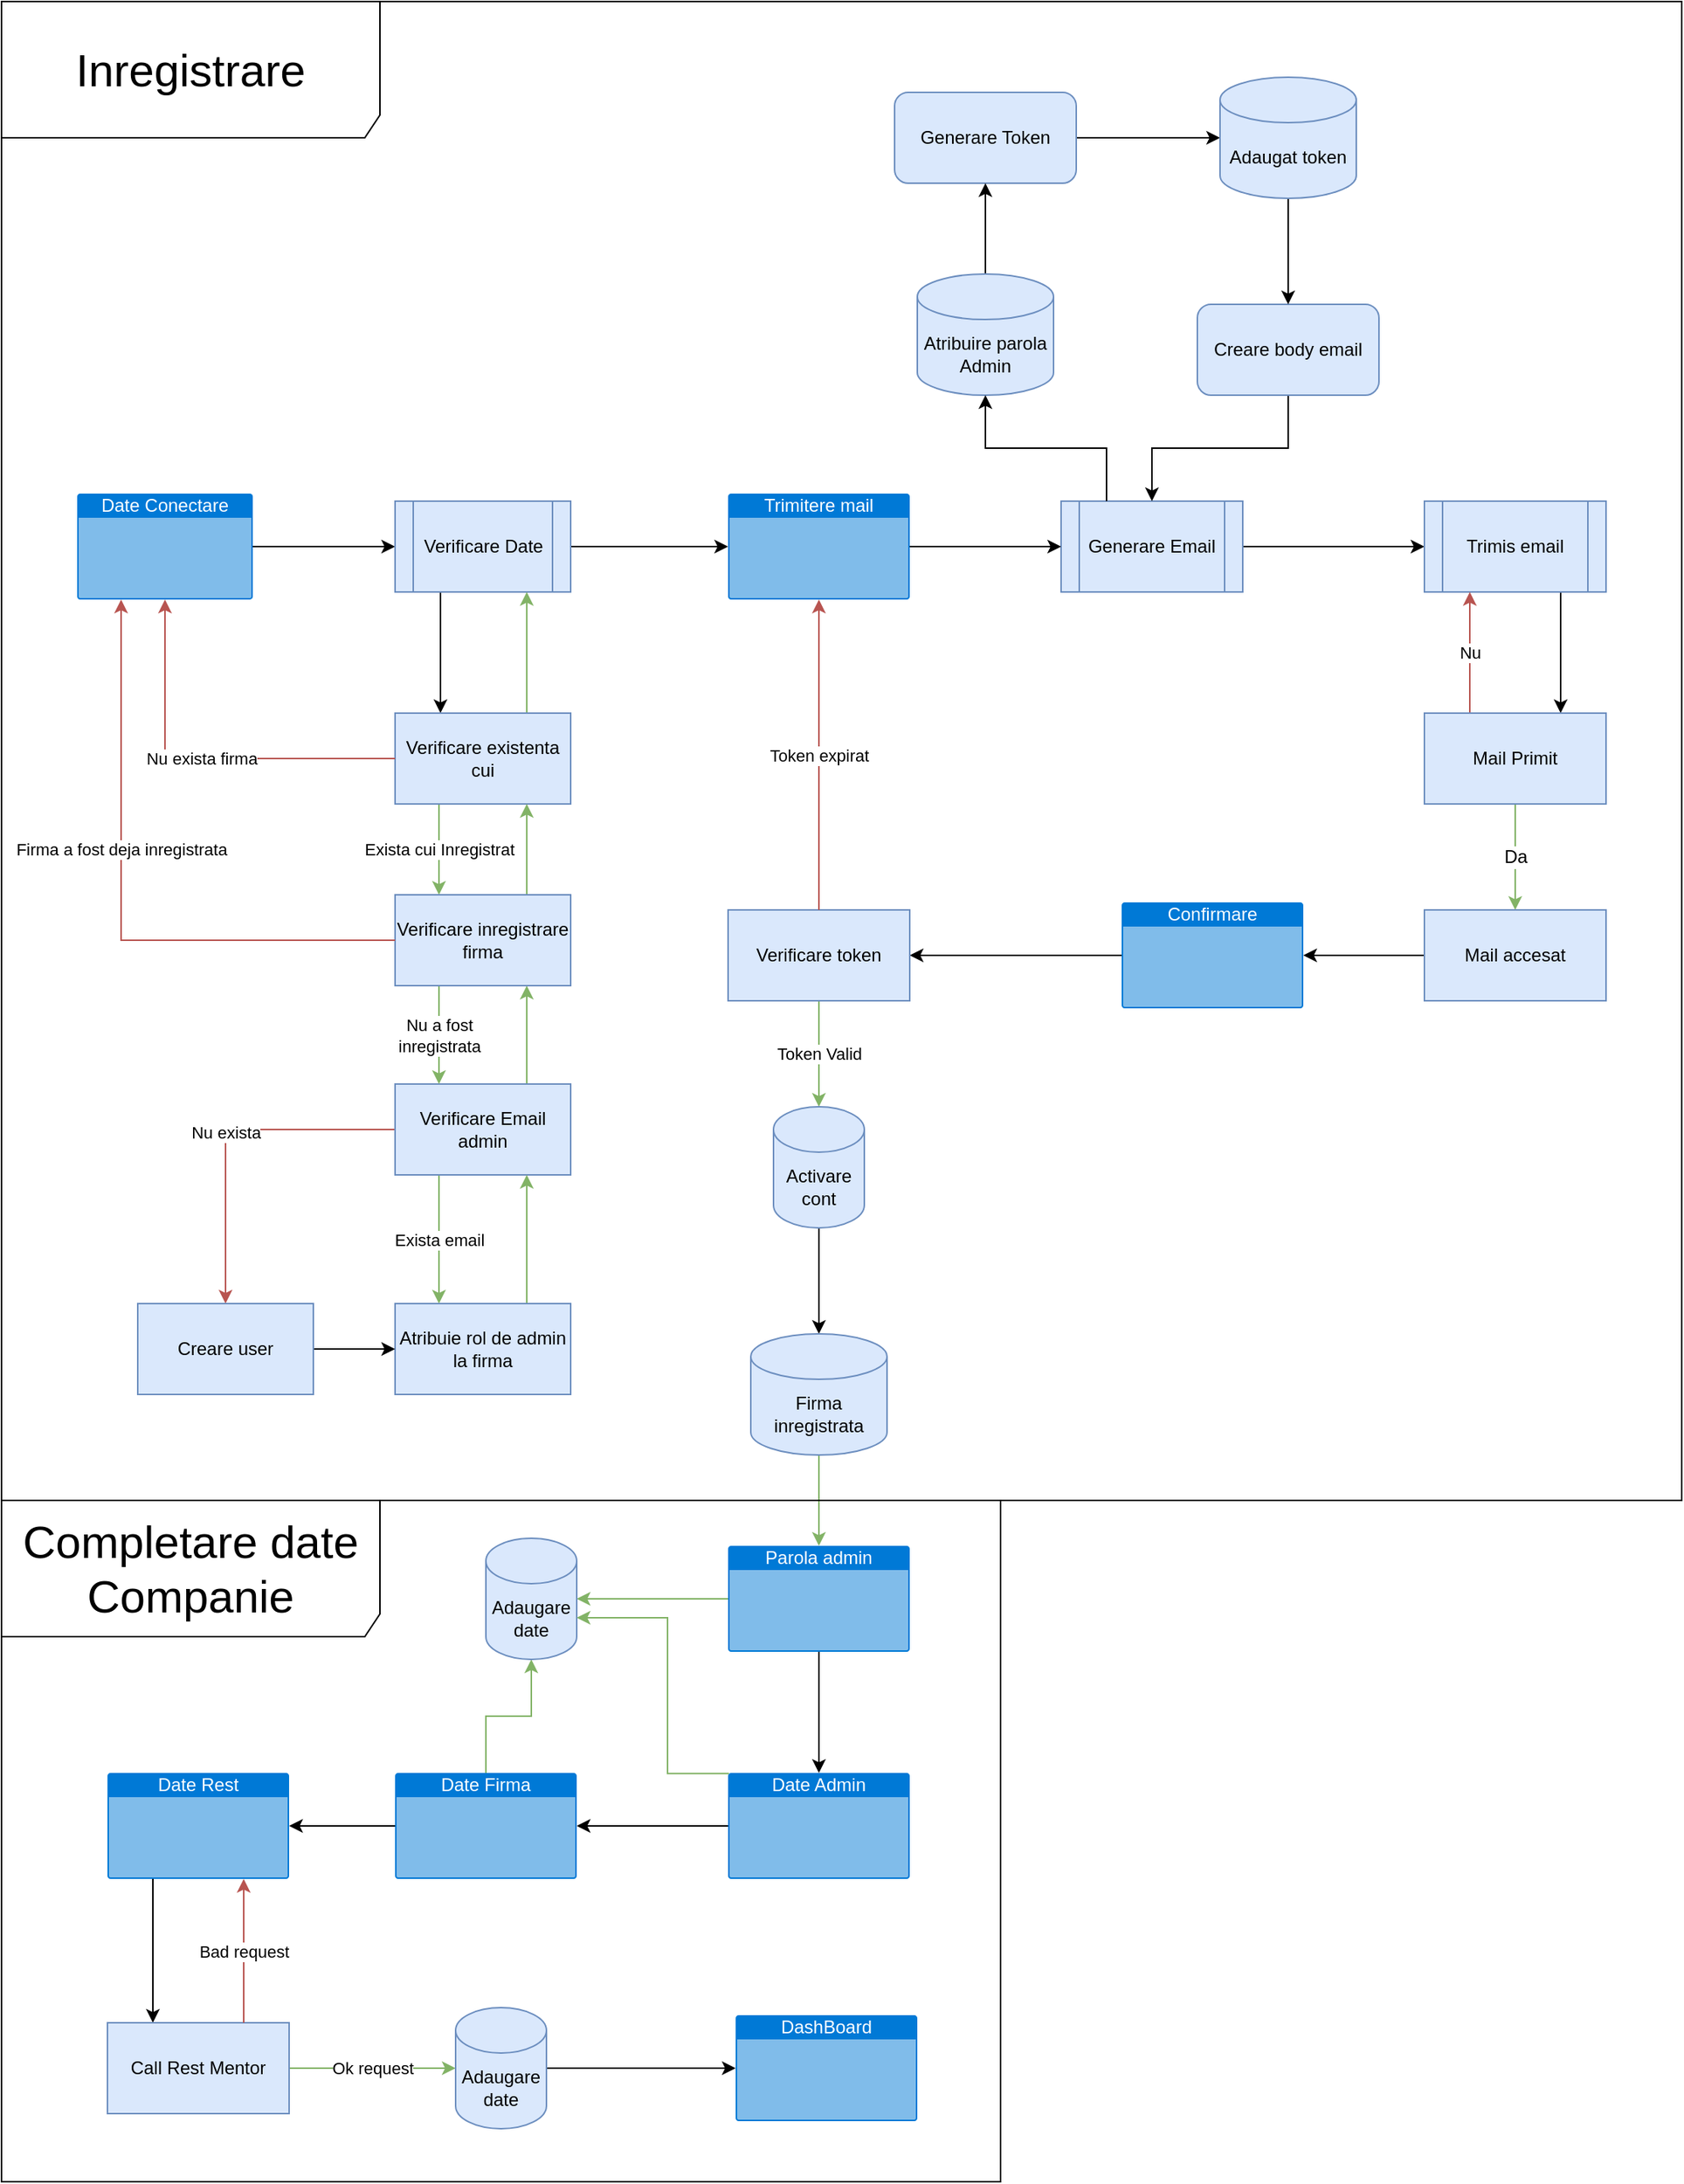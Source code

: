<mxfile version="22.1.4" type="github">
  <diagram name="Pagină-1" id="4xMoVaFx2DnquvAbO4xz">
    <mxGraphModel dx="2853" dy="1795" grid="1" gridSize="10" guides="1" tooltips="1" connect="1" arrows="1" fold="1" page="1" pageScale="1" pageWidth="1920" pageHeight="1200" math="0" shadow="0">
      <root>
        <mxCell id="0" />
        <mxCell id="1" parent="0" />
        <mxCell id="nUgjpErT9T5JklCMchZT-59" value="" style="edgeStyle=orthogonalEdgeStyle;rounded=0;orthogonalLoop=1;jettySize=auto;html=1;fontFamily=Helvetica;fontSize=12;fontColor=default;" parent="1" source="nUgjpErT9T5JklCMchZT-44" target="nUgjpErT9T5JklCMchZT-58" edge="1">
          <mxGeometry relative="1" as="geometry" />
        </mxCell>
        <mxCell id="nUgjpErT9T5JklCMchZT-44" value="Generare Email" style="shape=process;whiteSpace=wrap;html=1;backgroundOutline=1;rounded=0;strokeColor=#6c8ebf;align=center;verticalAlign=middle;fontFamily=Helvetica;fontSize=12;fontColor=default;fillColor=#dae8fc;" parent="1" vertex="1">
          <mxGeometry x="480" y="240" width="120" height="60" as="geometry" />
        </mxCell>
        <mxCell id="LQzyUKZl5z_uOltu3v29-99" value="" style="edgeStyle=orthogonalEdgeStyle;rounded=0;orthogonalLoop=1;jettySize=auto;html=1;" edge="1" parent="1" source="nUgjpErT9T5JklCMchZT-47" target="LQzyUKZl5z_uOltu3v29-68">
          <mxGeometry relative="1" as="geometry" />
        </mxCell>
        <mxCell id="nUgjpErT9T5JklCMchZT-47" value="Generare Token" style="rounded=1;whiteSpace=wrap;html=1;strokeColor=#6c8ebf;align=center;verticalAlign=middle;fontFamily=Helvetica;fontSize=12;fontColor=default;fillColor=#dae8fc;" parent="1" vertex="1">
          <mxGeometry x="370" y="-30" width="120" height="60" as="geometry" />
        </mxCell>
        <mxCell id="LQzyUKZl5z_uOltu3v29-103" value="" style="edgeStyle=orthogonalEdgeStyle;rounded=0;orthogonalLoop=1;jettySize=auto;html=1;" edge="1" parent="1" source="nUgjpErT9T5JklCMchZT-54" target="nUgjpErT9T5JklCMchZT-44">
          <mxGeometry relative="1" as="geometry" />
        </mxCell>
        <mxCell id="nUgjpErT9T5JklCMchZT-54" value="Creare body email" style="rounded=1;whiteSpace=wrap;html=1;strokeColor=#6c8ebf;align=center;verticalAlign=middle;fontFamily=Helvetica;fontSize=12;fontColor=default;fillColor=#dae8fc;" parent="1" vertex="1">
          <mxGeometry x="570" y="110" width="120" height="60" as="geometry" />
        </mxCell>
        <mxCell id="LQzyUKZl5z_uOltu3v29-106" style="edgeStyle=orthogonalEdgeStyle;rounded=0;orthogonalLoop=1;jettySize=auto;html=1;exitX=0.75;exitY=1;exitDx=0;exitDy=0;entryX=0.75;entryY=0;entryDx=0;entryDy=0;" edge="1" parent="1" source="nUgjpErT9T5JklCMchZT-58" target="nUgjpErT9T5JklCMchZT-61">
          <mxGeometry relative="1" as="geometry" />
        </mxCell>
        <mxCell id="nUgjpErT9T5JklCMchZT-58" value="Trimis email" style="shape=process;whiteSpace=wrap;html=1;backgroundOutline=1;rounded=0;strokeColor=#6c8ebf;align=center;verticalAlign=middle;fontFamily=Helvetica;fontSize=12;fontColor=default;fillColor=#dae8fc;" parent="1" vertex="1">
          <mxGeometry x="720" y="240" width="120" height="60" as="geometry" />
        </mxCell>
        <mxCell id="nUgjpErT9T5JklCMchZT-67" value="Da" style="edgeStyle=orthogonalEdgeStyle;rounded=0;orthogonalLoop=1;jettySize=auto;html=1;fontFamily=Helvetica;fontSize=12;fontColor=default;fillColor=#d5e8d4;strokeColor=#82b366;" parent="1" source="nUgjpErT9T5JklCMchZT-61" target="nUgjpErT9T5JklCMchZT-66" edge="1">
          <mxGeometry relative="1" as="geometry" />
        </mxCell>
        <mxCell id="LQzyUKZl5z_uOltu3v29-107" value="Nu" style="edgeStyle=orthogonalEdgeStyle;rounded=0;orthogonalLoop=1;jettySize=auto;html=1;exitX=0.25;exitY=0;exitDx=0;exitDy=0;entryX=0.25;entryY=1;entryDx=0;entryDy=0;fillColor=#f8cecc;strokeColor=#b85450;" edge="1" parent="1" source="nUgjpErT9T5JklCMchZT-61" target="nUgjpErT9T5JklCMchZT-58">
          <mxGeometry relative="1" as="geometry" />
        </mxCell>
        <mxCell id="nUgjpErT9T5JklCMchZT-61" value="Mail Primit" style="whiteSpace=wrap;html=1;fillColor=#dae8fc;strokeColor=#6c8ebf;rounded=0;" parent="1" vertex="1">
          <mxGeometry x="720" y="380" width="120" height="60" as="geometry" />
        </mxCell>
        <mxCell id="nUgjpErT9T5JklCMchZT-69" value="" style="edgeStyle=orthogonalEdgeStyle;rounded=0;orthogonalLoop=1;jettySize=auto;html=1;fontFamily=Helvetica;fontSize=12;fontColor=default;" parent="1" source="nUgjpErT9T5JklCMchZT-66" target="nUgjpErT9T5JklCMchZT-68" edge="1">
          <mxGeometry relative="1" as="geometry" />
        </mxCell>
        <mxCell id="nUgjpErT9T5JklCMchZT-66" value="Mail accesat" style="whiteSpace=wrap;html=1;fillColor=#dae8fc;strokeColor=#6c8ebf;rounded=0;" parent="1" vertex="1">
          <mxGeometry x="720" y="510" width="120" height="60" as="geometry" />
        </mxCell>
        <mxCell id="LQzyUKZl5z_uOltu3v29-7" value="" style="edgeStyle=orthogonalEdgeStyle;rounded=0;orthogonalLoop=1;jettySize=auto;html=1;" edge="1" parent="1" source="nUgjpErT9T5JklCMchZT-68" target="LQzyUKZl5z_uOltu3v29-6">
          <mxGeometry relative="1" as="geometry" />
        </mxCell>
        <mxCell id="nUgjpErT9T5JklCMchZT-68" value="Confirmare" style="html=1;whiteSpace=wrap;strokeColor=none;fillColor=#0079D6;labelPosition=center;verticalLabelPosition=middle;verticalAlign=top;align=center;fontSize=12;outlineConnect=0;spacingTop=-6;fontColor=#FFFFFF;sketch=0;shape=mxgraph.sitemap.page;rounded=0;fontFamily=Helvetica;" parent="1" vertex="1">
          <mxGeometry x="520" y="505" width="120" height="70" as="geometry" />
        </mxCell>
        <mxCell id="LQzyUKZl5z_uOltu3v29-36" value="Token Valid" style="edgeStyle=orthogonalEdgeStyle;rounded=0;orthogonalLoop=1;jettySize=auto;html=1;fillColor=#d5e8d4;strokeColor=#82b366;" edge="1" parent="1" source="LQzyUKZl5z_uOltu3v29-6" target="LQzyUKZl5z_uOltu3v29-35">
          <mxGeometry relative="1" as="geometry" />
        </mxCell>
        <mxCell id="LQzyUKZl5z_uOltu3v29-6" value="Verificare token" style="whiteSpace=wrap;html=1;fillColor=#dae8fc;strokeColor=#6c8ebf;rounded=0;" vertex="1" parent="1">
          <mxGeometry x="260" y="510" width="120" height="60" as="geometry" />
        </mxCell>
        <mxCell id="LQzyUKZl5z_uOltu3v29-21" value="" style="edgeStyle=orthogonalEdgeStyle;rounded=0;orthogonalLoop=1;jettySize=auto;html=1;" edge="1" parent="1" source="LQzyUKZl5z_uOltu3v29-12" target="LQzyUKZl5z_uOltu3v29-20">
          <mxGeometry relative="1" as="geometry" />
        </mxCell>
        <mxCell id="LQzyUKZl5z_uOltu3v29-113" value="" style="edgeStyle=orthogonalEdgeStyle;rounded=0;orthogonalLoop=1;jettySize=auto;html=1;fillColor=#d5e8d4;strokeColor=#82b366;" edge="1" parent="1" source="LQzyUKZl5z_uOltu3v29-12" target="LQzyUKZl5z_uOltu3v29-112">
          <mxGeometry relative="1" as="geometry" />
        </mxCell>
        <mxCell id="LQzyUKZl5z_uOltu3v29-12" value="Parola admin" style="html=1;whiteSpace=wrap;strokeColor=none;fillColor=#0079D6;labelPosition=center;verticalLabelPosition=middle;verticalAlign=top;align=center;fontSize=12;outlineConnect=0;spacingTop=-6;fontColor=#FFFFFF;sketch=0;shape=mxgraph.sitemap.page;rounded=0;fontFamily=Helvetica;" vertex="1" parent="1">
          <mxGeometry x="260" y="930" width="120" height="70" as="geometry" />
        </mxCell>
        <mxCell id="LQzyUKZl5z_uOltu3v29-23" value="" style="edgeStyle=orthogonalEdgeStyle;rounded=0;orthogonalLoop=1;jettySize=auto;html=1;" edge="1" parent="1" source="LQzyUKZl5z_uOltu3v29-20" target="LQzyUKZl5z_uOltu3v29-22">
          <mxGeometry relative="1" as="geometry" />
        </mxCell>
        <mxCell id="LQzyUKZl5z_uOltu3v29-20" value="Date Admin" style="html=1;whiteSpace=wrap;strokeColor=none;fillColor=#0079D6;labelPosition=center;verticalLabelPosition=middle;verticalAlign=top;align=center;fontSize=12;outlineConnect=0;spacingTop=-6;fontColor=#FFFFFF;sketch=0;shape=mxgraph.sitemap.page;rounded=0;fontFamily=Helvetica;" vertex="1" parent="1">
          <mxGeometry x="260" y="1080" width="120" height="70" as="geometry" />
        </mxCell>
        <mxCell id="LQzyUKZl5z_uOltu3v29-25" value="" style="edgeStyle=orthogonalEdgeStyle;rounded=0;orthogonalLoop=1;jettySize=auto;html=1;" edge="1" parent="1" source="LQzyUKZl5z_uOltu3v29-22" target="LQzyUKZl5z_uOltu3v29-24">
          <mxGeometry relative="1" as="geometry" />
        </mxCell>
        <mxCell id="LQzyUKZl5z_uOltu3v29-116" value="" style="edgeStyle=orthogonalEdgeStyle;rounded=0;orthogonalLoop=1;jettySize=auto;html=1;fillColor=#d5e8d4;strokeColor=#82b366;" edge="1" parent="1" source="LQzyUKZl5z_uOltu3v29-22" target="LQzyUKZl5z_uOltu3v29-112">
          <mxGeometry relative="1" as="geometry" />
        </mxCell>
        <mxCell id="LQzyUKZl5z_uOltu3v29-22" value="Date Firma" style="html=1;whiteSpace=wrap;strokeColor=none;fillColor=#0079D6;labelPosition=center;verticalLabelPosition=middle;verticalAlign=top;align=center;fontSize=12;outlineConnect=0;spacingTop=-6;fontColor=#FFFFFF;sketch=0;shape=mxgraph.sitemap.page;rounded=0;fontFamily=Helvetica;" vertex="1" parent="1">
          <mxGeometry x="40" y="1080" width="120" height="70" as="geometry" />
        </mxCell>
        <mxCell id="LQzyUKZl5z_uOltu3v29-108" style="edgeStyle=orthogonalEdgeStyle;rounded=0;orthogonalLoop=1;jettySize=auto;html=1;exitX=0.25;exitY=1;exitDx=0;exitDy=0;exitPerimeter=0;entryX=0.25;entryY=0;entryDx=0;entryDy=0;" edge="1" parent="1" source="LQzyUKZl5z_uOltu3v29-24" target="LQzyUKZl5z_uOltu3v29-28">
          <mxGeometry relative="1" as="geometry" />
        </mxCell>
        <mxCell id="LQzyUKZl5z_uOltu3v29-24" value="Date Rest&lt;br&gt;" style="html=1;whiteSpace=wrap;strokeColor=none;fillColor=#0079D6;labelPosition=center;verticalLabelPosition=middle;verticalAlign=top;align=center;fontSize=12;outlineConnect=0;spacingTop=-6;fontColor=#FFFFFF;sketch=0;shape=mxgraph.sitemap.page;rounded=0;fontFamily=Helvetica;" vertex="1" parent="1">
          <mxGeometry x="-150" y="1080" width="120" height="70" as="geometry" />
        </mxCell>
        <mxCell id="LQzyUKZl5z_uOltu3v29-33" value="Ok request" style="edgeStyle=orthogonalEdgeStyle;rounded=0;orthogonalLoop=1;jettySize=auto;html=1;fillColor=#d5e8d4;strokeColor=#82b366;entryX=0;entryY=0.5;entryDx=0;entryDy=0;entryPerimeter=0;" edge="1" parent="1" source="LQzyUKZl5z_uOltu3v29-28" target="LQzyUKZl5z_uOltu3v29-117">
          <mxGeometry relative="1" as="geometry" />
        </mxCell>
        <mxCell id="LQzyUKZl5z_uOltu3v29-28" value="Call Rest Mentor" style="whiteSpace=wrap;html=1;fillColor=#dae8fc;strokeColor=#6c8ebf;rounded=0;glass=0;shadow=0;" vertex="1" parent="1">
          <mxGeometry x="-150" y="1245" width="120" height="60" as="geometry" />
        </mxCell>
        <mxCell id="LQzyUKZl5z_uOltu3v29-32" value="DashBoard" style="html=1;whiteSpace=wrap;strokeColor=none;fillColor=#0079D6;labelPosition=center;verticalLabelPosition=middle;verticalAlign=top;align=center;fontSize=12;outlineConnect=0;spacingTop=-6;fontColor=#FFFFFF;sketch=0;shape=mxgraph.sitemap.page;rounded=0;fontFamily=Helvetica;" vertex="1" parent="1">
          <mxGeometry x="265" y="1240" width="120" height="70" as="geometry" />
        </mxCell>
        <mxCell id="LQzyUKZl5z_uOltu3v29-92" value="" style="edgeStyle=orthogonalEdgeStyle;rounded=0;orthogonalLoop=1;jettySize=auto;html=1;" edge="1" parent="1" source="LQzyUKZl5z_uOltu3v29-35" target="LQzyUKZl5z_uOltu3v29-91">
          <mxGeometry relative="1" as="geometry" />
        </mxCell>
        <mxCell id="LQzyUKZl5z_uOltu3v29-35" value="Activare cont" style="shape=cylinder3;whiteSpace=wrap;html=1;boundedLbl=1;backgroundOutline=1;size=15;fillColor=#dae8fc;strokeColor=#6c8ebf;" vertex="1" parent="1">
          <mxGeometry x="290" y="640" width="60" height="80" as="geometry" />
        </mxCell>
        <mxCell id="LQzyUKZl5z_uOltu3v29-38" value="&lt;font style=&quot;font-size: 30px;&quot;&gt;Inregistrare&lt;/font&gt;" style="shape=umlFrame;whiteSpace=wrap;html=1;pointerEvents=0;width=250;height=90;" vertex="1" parent="1">
          <mxGeometry x="-220" y="-90" width="1110" height="990" as="geometry" />
        </mxCell>
        <mxCell id="LQzyUKZl5z_uOltu3v29-45" value="" style="edgeStyle=orthogonalEdgeStyle;rounded=0;orthogonalLoop=1;jettySize=auto;html=1;" edge="1" parent="1" source="LQzyUKZl5z_uOltu3v29-40" target="LQzyUKZl5z_uOltu3v29-44">
          <mxGeometry relative="1" as="geometry" />
        </mxCell>
        <mxCell id="LQzyUKZl5z_uOltu3v29-40" value="Date Conectare" style="html=1;whiteSpace=wrap;strokeColor=none;fillColor=#0079D6;labelPosition=center;verticalLabelPosition=middle;verticalAlign=top;align=center;fontSize=12;outlineConnect=0;spacingTop=-6;fontColor=#FFFFFF;sketch=0;shape=mxgraph.sitemap.page;rounded=0;fontFamily=Helvetica;" vertex="1" parent="1">
          <mxGeometry x="-170" y="235" width="116" height="70" as="geometry" />
        </mxCell>
        <mxCell id="LQzyUKZl5z_uOltu3v29-47" value="" style="edgeStyle=orthogonalEdgeStyle;rounded=0;orthogonalLoop=1;jettySize=auto;html=1;" edge="1" parent="1" source="LQzyUKZl5z_uOltu3v29-44" target="LQzyUKZl5z_uOltu3v29-46">
          <mxGeometry relative="1" as="geometry">
            <Array as="points">
              <mxPoint x="70" y="340" />
              <mxPoint x="70" y="340" />
            </Array>
          </mxGeometry>
        </mxCell>
        <mxCell id="LQzyUKZl5z_uOltu3v29-78" value="" style="edgeStyle=orthogonalEdgeStyle;rounded=0;orthogonalLoop=1;jettySize=auto;html=1;" edge="1" parent="1" source="LQzyUKZl5z_uOltu3v29-44" target="LQzyUKZl5z_uOltu3v29-76">
          <mxGeometry relative="1" as="geometry" />
        </mxCell>
        <mxCell id="LQzyUKZl5z_uOltu3v29-44" value="Verificare Date" style="shape=process;whiteSpace=wrap;html=1;backgroundOutline=1;rounded=0;strokeColor=#6c8ebf;align=center;verticalAlign=middle;fontFamily=Helvetica;fontSize=12;fontColor=default;fillColor=#dae8fc;" vertex="1" parent="1">
          <mxGeometry x="40" y="240" width="116" height="60" as="geometry" />
        </mxCell>
        <mxCell id="LQzyUKZl5z_uOltu3v29-50" value="Exista cui Inregistrat" style="edgeStyle=orthogonalEdgeStyle;rounded=0;orthogonalLoop=1;jettySize=auto;html=1;fillColor=#d5e8d4;strokeColor=#82b366;exitX=0.25;exitY=1;exitDx=0;exitDy=0;entryX=0.25;entryY=0;entryDx=0;entryDy=0;" edge="1" parent="1" source="LQzyUKZl5z_uOltu3v29-46" target="LQzyUKZl5z_uOltu3v29-87">
          <mxGeometry relative="1" as="geometry" />
        </mxCell>
        <mxCell id="LQzyUKZl5z_uOltu3v29-59" style="edgeStyle=orthogonalEdgeStyle;rounded=0;orthogonalLoop=1;jettySize=auto;html=1;exitX=0.75;exitY=0;exitDx=0;exitDy=0;entryX=0.75;entryY=1;entryDx=0;entryDy=0;fillColor=#d5e8d4;strokeColor=#82b366;" edge="1" parent="1" source="LQzyUKZl5z_uOltu3v29-46" target="LQzyUKZl5z_uOltu3v29-44">
          <mxGeometry relative="1" as="geometry" />
        </mxCell>
        <mxCell id="LQzyUKZl5z_uOltu3v29-46" value="Verificare existenta cui" style="whiteSpace=wrap;html=1;fillColor=#dae8fc;strokeColor=#6c8ebf;rounded=0;" vertex="1" parent="1">
          <mxGeometry x="40" y="380" width="116" height="60" as="geometry" />
        </mxCell>
        <mxCell id="LQzyUKZl5z_uOltu3v29-48" value="Nu exista firma" style="edgeStyle=orthogonalEdgeStyle;rounded=0;orthogonalLoop=1;jettySize=auto;html=1;entryX=0.5;entryY=1;entryDx=0;entryDy=0;entryPerimeter=0;fillColor=#f8cecc;strokeColor=#b85450;" edge="1" parent="1" source="LQzyUKZl5z_uOltu3v29-46" target="LQzyUKZl5z_uOltu3v29-40">
          <mxGeometry relative="1" as="geometry" />
        </mxCell>
        <mxCell id="LQzyUKZl5z_uOltu3v29-53" value="Exista email" style="edgeStyle=orthogonalEdgeStyle;rounded=0;orthogonalLoop=1;jettySize=auto;html=1;fillColor=#d5e8d4;strokeColor=#82b366;exitX=0.25;exitY=1;exitDx=0;exitDy=0;entryX=0.25;entryY=0;entryDx=0;entryDy=0;" edge="1" parent="1" source="LQzyUKZl5z_uOltu3v29-49" target="LQzyUKZl5z_uOltu3v29-52">
          <mxGeometry relative="1" as="geometry" />
        </mxCell>
        <mxCell id="LQzyUKZl5z_uOltu3v29-55" value="Nu exista" style="edgeStyle=orthogonalEdgeStyle;rounded=0;orthogonalLoop=1;jettySize=auto;html=1;fillColor=#f8cecc;strokeColor=#b85450;" edge="1" parent="1" source="LQzyUKZl5z_uOltu3v29-49" target="LQzyUKZl5z_uOltu3v29-54">
          <mxGeometry relative="1" as="geometry" />
        </mxCell>
        <mxCell id="LQzyUKZl5z_uOltu3v29-58" style="edgeStyle=orthogonalEdgeStyle;rounded=0;orthogonalLoop=1;jettySize=auto;html=1;exitX=0.75;exitY=0;exitDx=0;exitDy=0;entryX=0.75;entryY=1;entryDx=0;entryDy=0;fillColor=#d5e8d4;strokeColor=#82b366;" edge="1" parent="1" source="LQzyUKZl5z_uOltu3v29-49" target="LQzyUKZl5z_uOltu3v29-87">
          <mxGeometry relative="1" as="geometry" />
        </mxCell>
        <mxCell id="LQzyUKZl5z_uOltu3v29-49" value="Verificare Email admin" style="whiteSpace=wrap;html=1;fillColor=#dae8fc;strokeColor=#6c8ebf;rounded=0;" vertex="1" parent="1">
          <mxGeometry x="40" y="625" width="116" height="60" as="geometry" />
        </mxCell>
        <mxCell id="LQzyUKZl5z_uOltu3v29-57" style="edgeStyle=orthogonalEdgeStyle;rounded=0;orthogonalLoop=1;jettySize=auto;html=1;exitX=0.75;exitY=0;exitDx=0;exitDy=0;entryX=0.75;entryY=1;entryDx=0;entryDy=0;fillColor=#d5e8d4;strokeColor=#82b366;" edge="1" parent="1" source="LQzyUKZl5z_uOltu3v29-52" target="LQzyUKZl5z_uOltu3v29-49">
          <mxGeometry relative="1" as="geometry" />
        </mxCell>
        <mxCell id="LQzyUKZl5z_uOltu3v29-52" value="Atribuie rol de admin la firma" style="whiteSpace=wrap;html=1;fillColor=#dae8fc;strokeColor=#6c8ebf;rounded=0;" vertex="1" parent="1">
          <mxGeometry x="40" y="770" width="116" height="60" as="geometry" />
        </mxCell>
        <mxCell id="LQzyUKZl5z_uOltu3v29-56" value="" style="edgeStyle=orthogonalEdgeStyle;rounded=0;orthogonalLoop=1;jettySize=auto;html=1;" edge="1" parent="1" source="LQzyUKZl5z_uOltu3v29-54" target="LQzyUKZl5z_uOltu3v29-52">
          <mxGeometry relative="1" as="geometry" />
        </mxCell>
        <mxCell id="LQzyUKZl5z_uOltu3v29-54" value="Creare user" style="whiteSpace=wrap;html=1;fillColor=#dae8fc;strokeColor=#6c8ebf;rounded=0;" vertex="1" parent="1">
          <mxGeometry x="-130" y="770" width="116" height="60" as="geometry" />
        </mxCell>
        <mxCell id="LQzyUKZl5z_uOltu3v29-102" value="" style="edgeStyle=orthogonalEdgeStyle;rounded=0;orthogonalLoop=1;jettySize=auto;html=1;" edge="1" parent="1" source="LQzyUKZl5z_uOltu3v29-68" target="nUgjpErT9T5JklCMchZT-54">
          <mxGeometry relative="1" as="geometry" />
        </mxCell>
        <mxCell id="LQzyUKZl5z_uOltu3v29-68" value="Adaugat token" style="shape=cylinder3;whiteSpace=wrap;html=1;boundedLbl=1;backgroundOutline=1;size=15;fillColor=#dae8fc;strokeColor=#6c8ebf;" vertex="1" parent="1">
          <mxGeometry x="585" y="-40" width="90" height="80" as="geometry" />
        </mxCell>
        <mxCell id="LQzyUKZl5z_uOltu3v29-77" value="" style="edgeStyle=orthogonalEdgeStyle;rounded=0;orthogonalLoop=1;jettySize=auto;html=1;" edge="1" parent="1" source="LQzyUKZl5z_uOltu3v29-76" target="nUgjpErT9T5JklCMchZT-44">
          <mxGeometry relative="1" as="geometry" />
        </mxCell>
        <mxCell id="LQzyUKZl5z_uOltu3v29-76" value="Trimitere mail" style="html=1;whiteSpace=wrap;strokeColor=none;fillColor=#0079D6;labelPosition=center;verticalLabelPosition=middle;verticalAlign=top;align=center;fontSize=12;outlineConnect=0;spacingTop=-6;fontColor=#FFFFFF;sketch=0;shape=mxgraph.sitemap.page;rounded=0;fontFamily=Helvetica;" vertex="1" parent="1">
          <mxGeometry x="260" y="235" width="120" height="70" as="geometry" />
        </mxCell>
        <mxCell id="LQzyUKZl5z_uOltu3v29-86" value="Token expirat" style="edgeStyle=orthogonalEdgeStyle;rounded=0;orthogonalLoop=1;jettySize=auto;html=1;exitX=0.5;exitY=0;exitDx=0;exitDy=0;entryX=0.5;entryY=1;entryDx=0;entryDy=0;entryPerimeter=0;fillColor=#f8cecc;strokeColor=#b85450;" edge="1" parent="1" source="LQzyUKZl5z_uOltu3v29-6" target="LQzyUKZl5z_uOltu3v29-76">
          <mxGeometry relative="1" as="geometry" />
        </mxCell>
        <mxCell id="LQzyUKZl5z_uOltu3v29-88" value="Nu a fost &lt;br&gt;inregistrata" style="edgeStyle=orthogonalEdgeStyle;rounded=0;orthogonalLoop=1;jettySize=auto;html=1;exitX=0.25;exitY=1;exitDx=0;exitDy=0;entryX=0.25;entryY=0;entryDx=0;entryDy=0;fillColor=#d5e8d4;strokeColor=#82b366;" edge="1" parent="1" source="LQzyUKZl5z_uOltu3v29-87" target="LQzyUKZl5z_uOltu3v29-49">
          <mxGeometry relative="1" as="geometry" />
        </mxCell>
        <mxCell id="LQzyUKZl5z_uOltu3v29-89" style="edgeStyle=orthogonalEdgeStyle;rounded=0;orthogonalLoop=1;jettySize=auto;html=1;exitX=0.75;exitY=0;exitDx=0;exitDy=0;entryX=0.75;entryY=1;entryDx=0;entryDy=0;fillColor=#d5e8d4;strokeColor=#82b366;" edge="1" parent="1" source="LQzyUKZl5z_uOltu3v29-87" target="LQzyUKZl5z_uOltu3v29-46">
          <mxGeometry relative="1" as="geometry" />
        </mxCell>
        <mxCell id="LQzyUKZl5z_uOltu3v29-87" value="Verificare inregistrare firma" style="whiteSpace=wrap;html=1;fillColor=#dae8fc;strokeColor=#6c8ebf;rounded=0;" vertex="1" parent="1">
          <mxGeometry x="40" y="500" width="116" height="60" as="geometry" />
        </mxCell>
        <mxCell id="LQzyUKZl5z_uOltu3v29-90" value="Firma a fost deja inregistrata" style="edgeStyle=orthogonalEdgeStyle;rounded=0;orthogonalLoop=1;jettySize=auto;html=1;exitX=0;exitY=0.5;exitDx=0;exitDy=0;entryX=0.25;entryY=1;entryDx=0;entryDy=0;entryPerimeter=0;fillColor=#f8cecc;strokeColor=#b85450;" edge="1" parent="1" source="LQzyUKZl5z_uOltu3v29-87" target="LQzyUKZl5z_uOltu3v29-40">
          <mxGeometry x="0.187" relative="1" as="geometry">
            <mxPoint as="offset" />
          </mxGeometry>
        </mxCell>
        <mxCell id="LQzyUKZl5z_uOltu3v29-111" style="edgeStyle=orthogonalEdgeStyle;rounded=0;orthogonalLoop=1;jettySize=auto;html=1;exitX=0.5;exitY=1;exitDx=0;exitDy=0;exitPerimeter=0;fillColor=#d5e8d4;strokeColor=#82b366;" edge="1" parent="1" source="LQzyUKZl5z_uOltu3v29-91" target="LQzyUKZl5z_uOltu3v29-12">
          <mxGeometry relative="1" as="geometry" />
        </mxCell>
        <mxCell id="LQzyUKZl5z_uOltu3v29-91" value="Firma inregistrata" style="shape=cylinder3;whiteSpace=wrap;html=1;boundedLbl=1;backgroundOutline=1;size=15;fillColor=#dae8fc;strokeColor=#6c8ebf;" vertex="1" parent="1">
          <mxGeometry x="275" y="790" width="90" height="80" as="geometry" />
        </mxCell>
        <mxCell id="LQzyUKZl5z_uOltu3v29-98" value="" style="edgeStyle=orthogonalEdgeStyle;rounded=0;orthogonalLoop=1;jettySize=auto;html=1;" edge="1" parent="1" source="LQzyUKZl5z_uOltu3v29-94" target="nUgjpErT9T5JklCMchZT-47">
          <mxGeometry relative="1" as="geometry" />
        </mxCell>
        <mxCell id="LQzyUKZl5z_uOltu3v29-94" value="Atribuire parola Admin" style="shape=cylinder3;whiteSpace=wrap;html=1;boundedLbl=1;backgroundOutline=1;size=15;fillColor=#dae8fc;strokeColor=#6c8ebf;" vertex="1" parent="1">
          <mxGeometry x="385" y="90" width="90" height="80" as="geometry" />
        </mxCell>
        <mxCell id="LQzyUKZl5z_uOltu3v29-96" style="edgeStyle=orthogonalEdgeStyle;rounded=0;orthogonalLoop=1;jettySize=auto;html=1;exitX=0.25;exitY=0;exitDx=0;exitDy=0;entryX=0.5;entryY=1;entryDx=0;entryDy=0;entryPerimeter=0;" edge="1" parent="1" source="nUgjpErT9T5JklCMchZT-44" target="LQzyUKZl5z_uOltu3v29-94">
          <mxGeometry relative="1" as="geometry" />
        </mxCell>
        <mxCell id="LQzyUKZl5z_uOltu3v29-104" value="&lt;font style=&quot;font-size: 30px;&quot;&gt;Completare date Companie&lt;/font&gt;" style="shape=umlFrame;whiteSpace=wrap;html=1;pointerEvents=0;width=250;height=90;" vertex="1" parent="1">
          <mxGeometry x="-220" y="900" width="660" height="450" as="geometry" />
        </mxCell>
        <mxCell id="LQzyUKZl5z_uOltu3v29-109" value="Bad request" style="edgeStyle=orthogonalEdgeStyle;rounded=0;orthogonalLoop=1;jettySize=auto;html=1;exitX=0.75;exitY=0;exitDx=0;exitDy=0;entryX=0.75;entryY=1;entryDx=0;entryDy=0;entryPerimeter=0;fillColor=#f8cecc;strokeColor=#b85450;" edge="1" parent="1" source="LQzyUKZl5z_uOltu3v29-28" target="LQzyUKZl5z_uOltu3v29-24">
          <mxGeometry relative="1" as="geometry" />
        </mxCell>
        <mxCell id="LQzyUKZl5z_uOltu3v29-112" value="Adaugare date" style="shape=cylinder3;whiteSpace=wrap;html=1;boundedLbl=1;backgroundOutline=1;size=15;fillColor=#dae8fc;strokeColor=#6c8ebf;" vertex="1" parent="1">
          <mxGeometry x="100" y="925" width="60" height="80" as="geometry" />
        </mxCell>
        <mxCell id="LQzyUKZl5z_uOltu3v29-114" style="edgeStyle=orthogonalEdgeStyle;rounded=0;orthogonalLoop=1;jettySize=auto;html=1;exitX=0.005;exitY=0.005;exitDx=0;exitDy=0;exitPerimeter=0;entryX=1;entryY=0;entryDx=0;entryDy=52.5;entryPerimeter=0;fillColor=#d5e8d4;strokeColor=#82b366;" edge="1" parent="1" source="LQzyUKZl5z_uOltu3v29-20" target="LQzyUKZl5z_uOltu3v29-112">
          <mxGeometry relative="1" as="geometry">
            <Array as="points">
              <mxPoint x="220" y="1080" />
              <mxPoint x="220" y="978" />
            </Array>
          </mxGeometry>
        </mxCell>
        <mxCell id="LQzyUKZl5z_uOltu3v29-119" value="" style="edgeStyle=orthogonalEdgeStyle;rounded=0;orthogonalLoop=1;jettySize=auto;html=1;" edge="1" parent="1" source="LQzyUKZl5z_uOltu3v29-117" target="LQzyUKZl5z_uOltu3v29-32">
          <mxGeometry relative="1" as="geometry" />
        </mxCell>
        <mxCell id="LQzyUKZl5z_uOltu3v29-117" value="Adaugare date" style="shape=cylinder3;whiteSpace=wrap;html=1;boundedLbl=1;backgroundOutline=1;size=15;fillColor=#dae8fc;strokeColor=#6c8ebf;" vertex="1" parent="1">
          <mxGeometry x="80" y="1235" width="60" height="80" as="geometry" />
        </mxCell>
      </root>
    </mxGraphModel>
  </diagram>
</mxfile>

